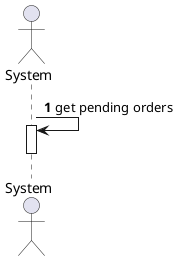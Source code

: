 @startuml
autonumber
actor "System" as SYS

SYS -> SYS : get pending orders
activate SYS
deactivate SYS

@enduml
